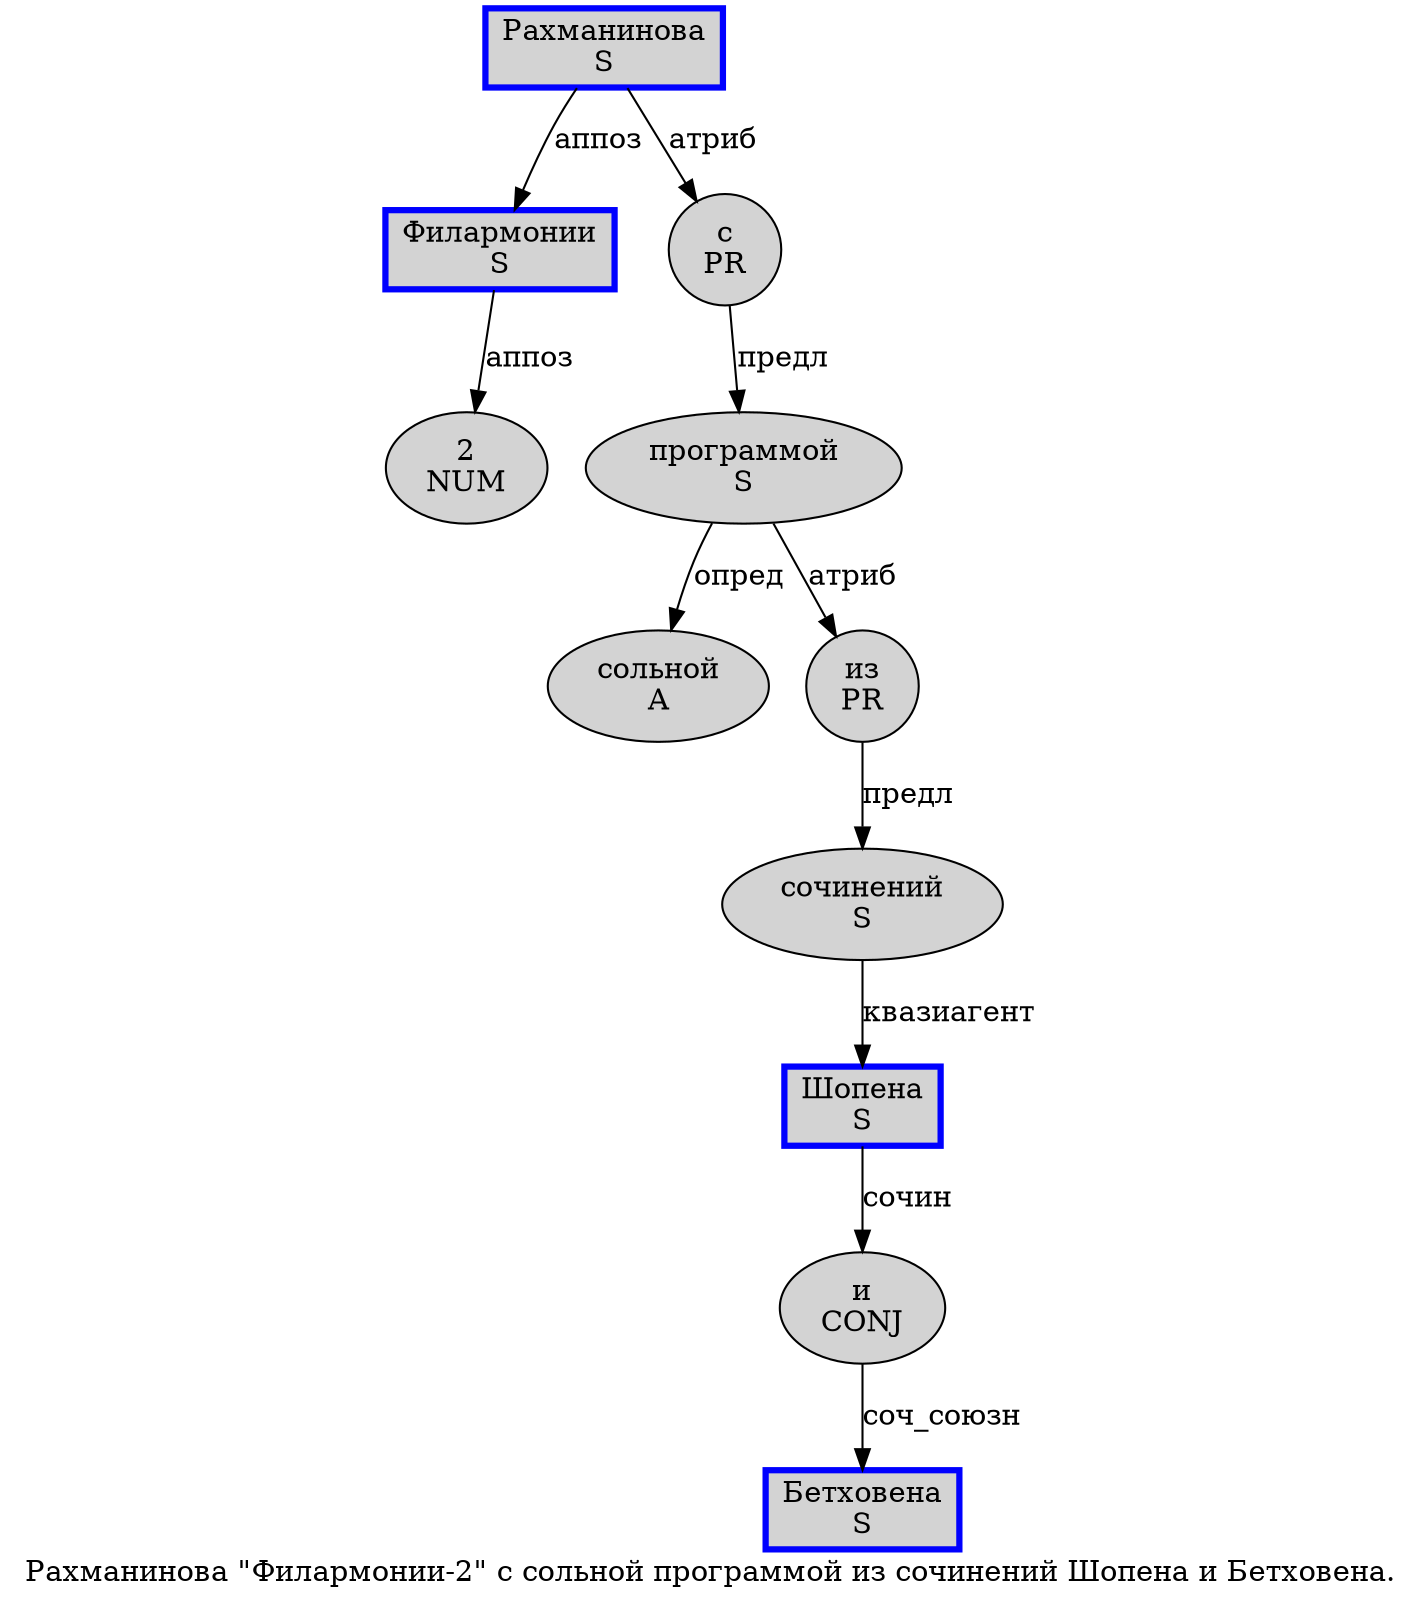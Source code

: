 digraph SENTENCE_186 {
	graph [label="Рахманинова \"Филармонии-2\" с сольной программой из сочинений Шопена и Бетховена."]
	node [style=filled]
		0 [label="Рахманинова
S" color=blue fillcolor=lightgray penwidth=3 shape=box]
		2 [label="Филармонии
S" color=blue fillcolor=lightgray penwidth=3 shape=box]
		4 [label="2
NUM" color="" fillcolor=lightgray penwidth=1 shape=ellipse]
		6 [label="с
PR" color="" fillcolor=lightgray penwidth=1 shape=ellipse]
		7 [label="сольной
A" color="" fillcolor=lightgray penwidth=1 shape=ellipse]
		8 [label="программой
S" color="" fillcolor=lightgray penwidth=1 shape=ellipse]
		9 [label="из
PR" color="" fillcolor=lightgray penwidth=1 shape=ellipse]
		10 [label="сочинений
S" color="" fillcolor=lightgray penwidth=1 shape=ellipse]
		11 [label="Шопена
S" color=blue fillcolor=lightgray penwidth=3 shape=box]
		12 [label="и
CONJ" color="" fillcolor=lightgray penwidth=1 shape=ellipse]
		13 [label="Бетховена
S" color=blue fillcolor=lightgray penwidth=3 shape=box]
			2 -> 4 [label="аппоз"]
			8 -> 7 [label="опред"]
			8 -> 9 [label="атриб"]
			9 -> 10 [label="предл"]
			6 -> 8 [label="предл"]
			12 -> 13 [label="соч_союзн"]
			0 -> 2 [label="аппоз"]
			0 -> 6 [label="атриб"]
			11 -> 12 [label="сочин"]
			10 -> 11 [label="квазиагент"]
}